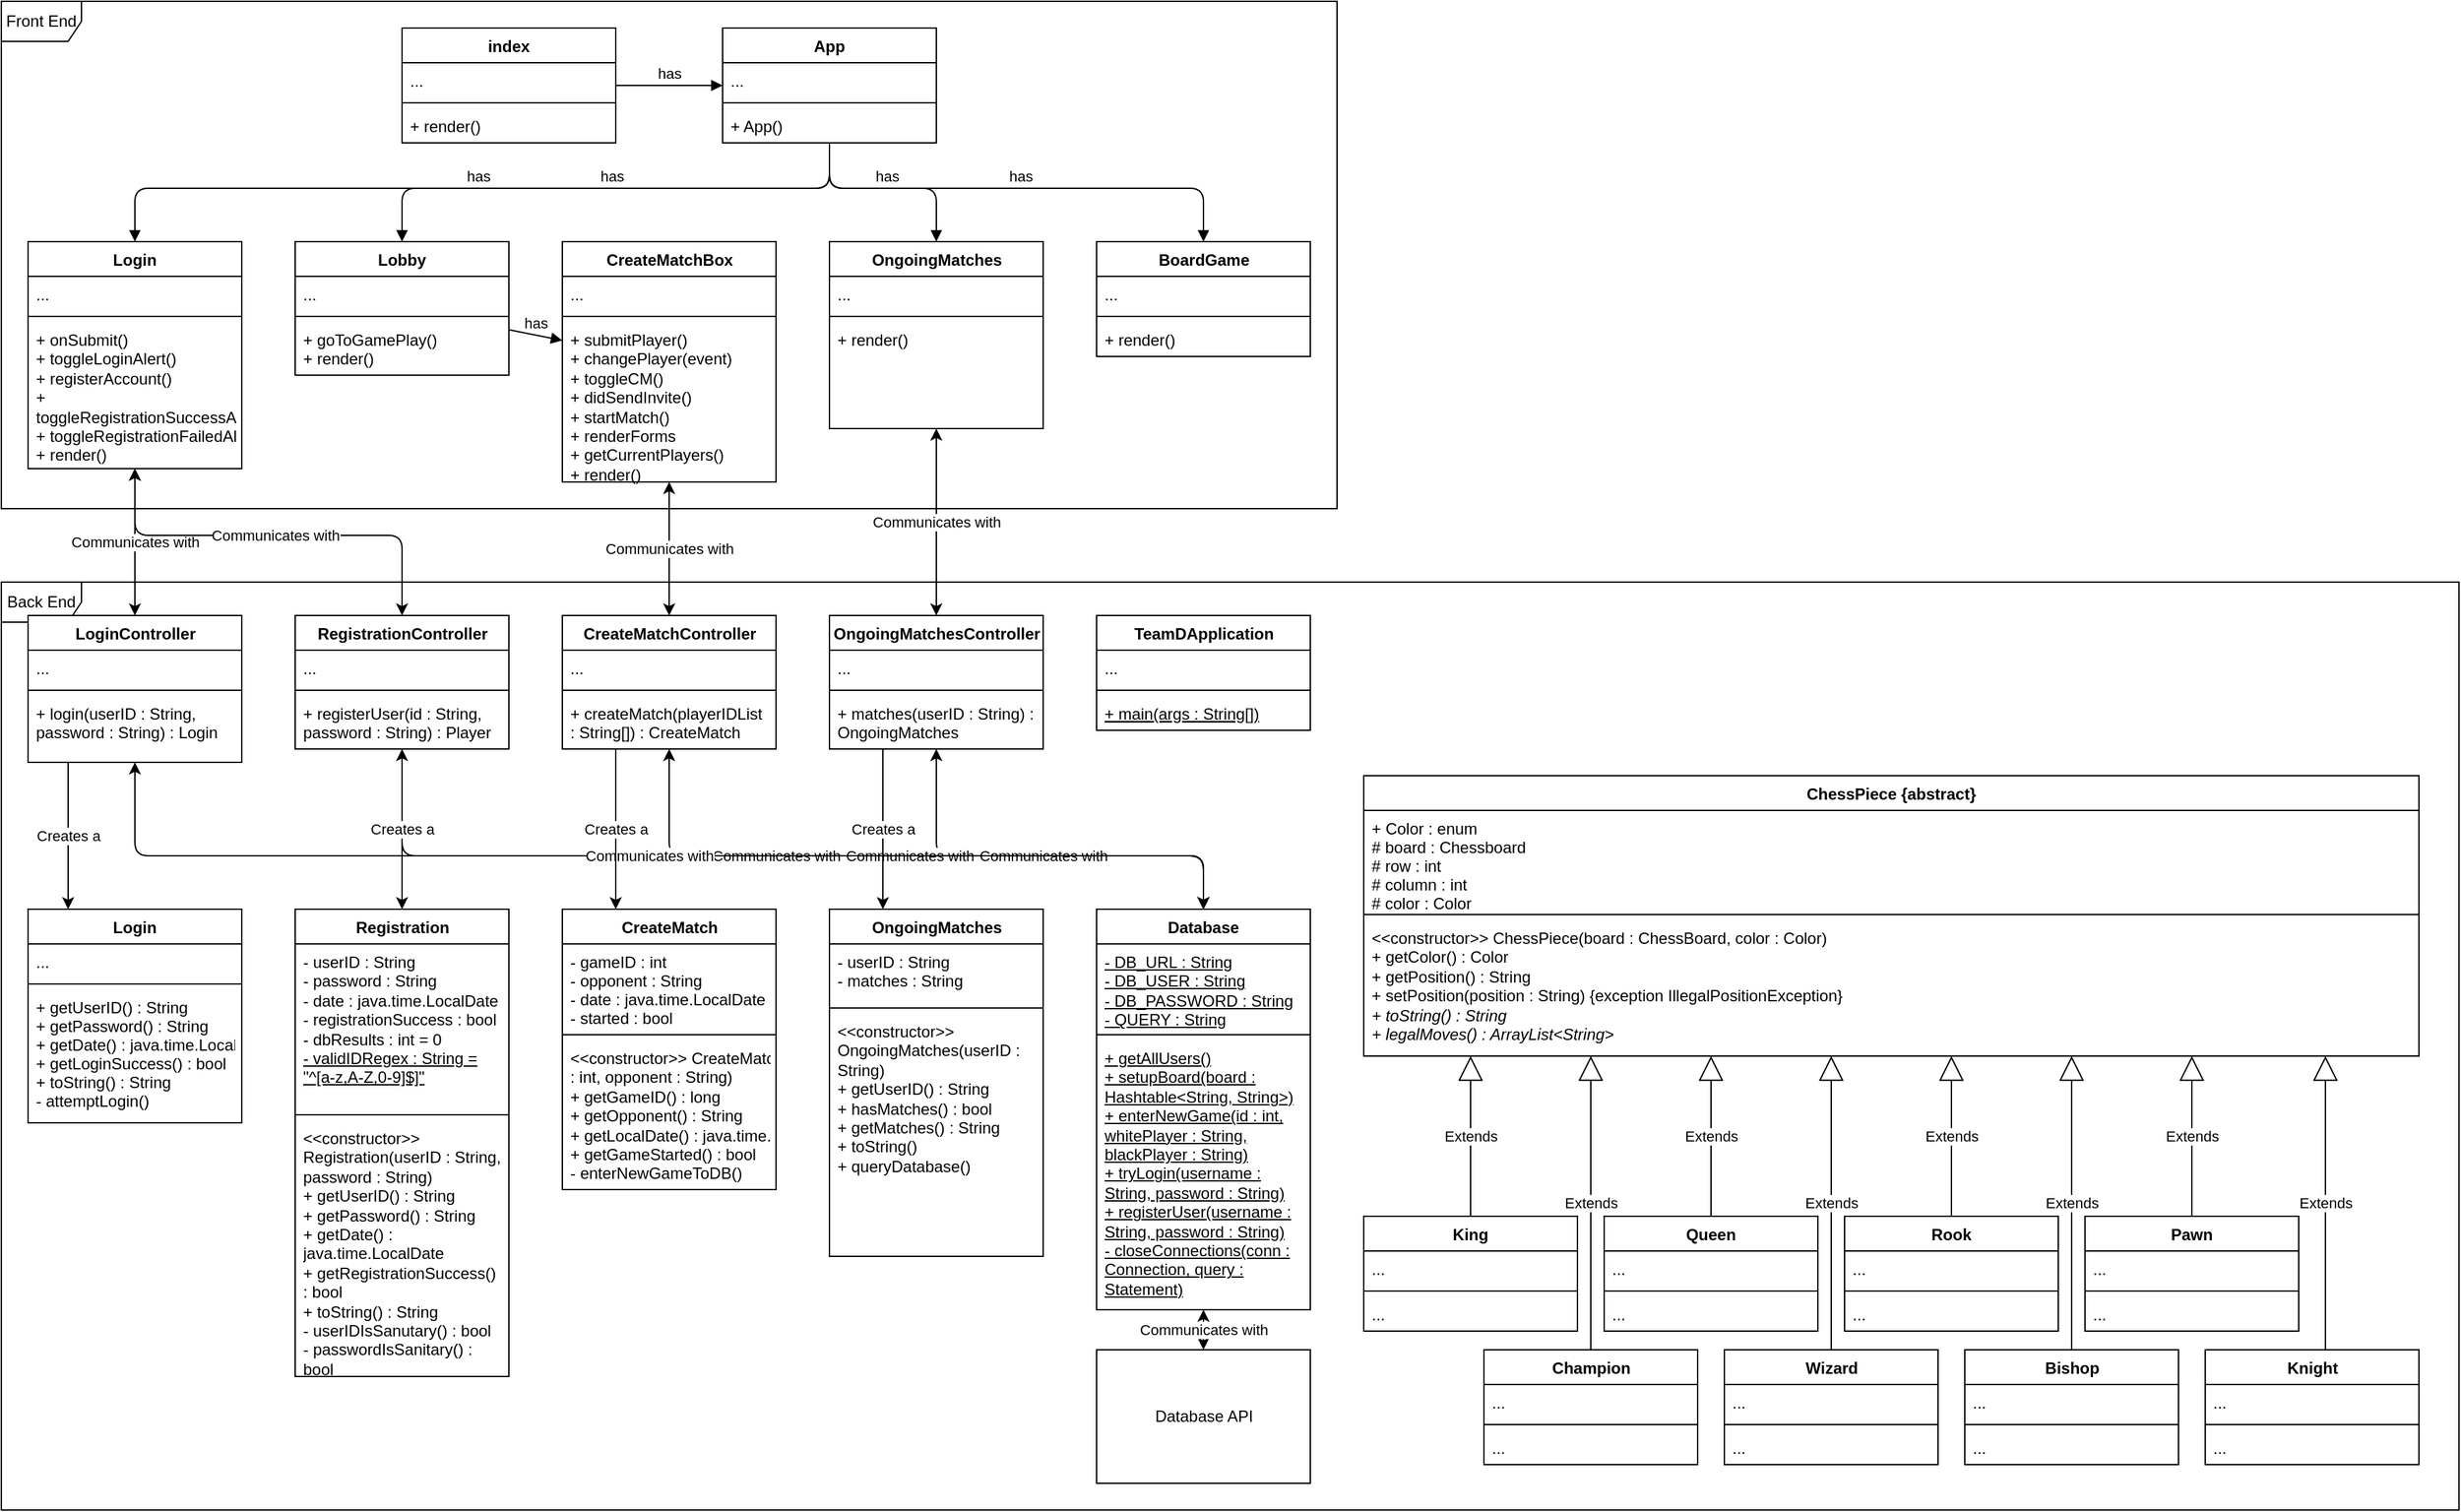 <mxfile version="13.8.8" type="device"><diagram id="C5RBs43oDa-KdzZeNtuy" name="Page-1"><mxGraphModel dx="2076" dy="1270" grid="1" gridSize="10" guides="1" tooltips="1" connect="1" arrows="1" fold="1" page="1" pageScale="1" pageWidth="1300" pageHeight="1330" math="0" shadow="0"><root><mxCell id="WIyWlLk6GJQsqaUBKTNV-0"/><mxCell id="WIyWlLk6GJQsqaUBKTNV-1" parent="WIyWlLk6GJQsqaUBKTNV-0"/><mxCell id="l6N8-lfzjsZls_8thWFc-132" value="Front End" style="shape=umlFrame;whiteSpace=wrap;html=1;" parent="WIyWlLk6GJQsqaUBKTNV-1" vertex="1"><mxGeometry x="20" y="20" width="1000" height="380" as="geometry"/></mxCell><mxCell id="l6N8-lfzjsZls_8thWFc-133" value="Back End" style="shape=umlFrame;whiteSpace=wrap;html=1;" parent="WIyWlLk6GJQsqaUBKTNV-1" vertex="1"><mxGeometry x="20" y="455" width="1840" height="695" as="geometry"/></mxCell><mxCell id="l6N8-lfzjsZls_8thWFc-12" value="Login" style="swimlane;fontStyle=1;align=center;verticalAlign=top;childLayout=stackLayout;horizontal=1;startSize=26;horizontalStack=0;resizeParent=1;resizeParentMax=0;resizeLast=0;collapsible=1;marginBottom=0;" parent="WIyWlLk6GJQsqaUBKTNV-1" vertex="1"><mxGeometry x="40" y="200" width="160" height="170" as="geometry"/></mxCell><mxCell id="l6N8-lfzjsZls_8thWFc-13" value="..." style="text;strokeColor=none;fillColor=none;align=left;verticalAlign=top;spacingLeft=4;spacingRight=4;overflow=hidden;rotatable=0;points=[[0,0.5],[1,0.5]];portConstraint=eastwest;" parent="l6N8-lfzjsZls_8thWFc-12" vertex="1"><mxGeometry y="26" width="160" height="26" as="geometry"/></mxCell><mxCell id="l6N8-lfzjsZls_8thWFc-14" value="" style="line;strokeWidth=1;fillColor=none;align=left;verticalAlign=middle;spacingTop=-1;spacingLeft=3;spacingRight=3;rotatable=0;labelPosition=right;points=[];portConstraint=eastwest;" parent="l6N8-lfzjsZls_8thWFc-12" vertex="1"><mxGeometry y="52" width="160" height="8" as="geometry"/></mxCell><mxCell id="l6N8-lfzjsZls_8thWFc-15" value="+ onSubmit()&#10;+ toggleLoginAlert()&#10;+ registerAccount()&#10;+ toggleRegistrationSuccessAlert()&#10;+ toggleRegistrationFailedAlert()&#10;+ render()" style="text;strokeColor=none;fillColor=none;align=left;verticalAlign=top;spacingLeft=4;spacingRight=4;overflow=hidden;rotatable=0;points=[[0,0.5],[1,0.5]];portConstraint=eastwest;whiteSpace=wrap;" parent="l6N8-lfzjsZls_8thWFc-12" vertex="1"><mxGeometry y="60" width="160" height="110" as="geometry"/></mxCell><mxCell id="l6N8-lfzjsZls_8thWFc-8" value="Lobby" style="swimlane;fontStyle=1;align=center;verticalAlign=top;childLayout=stackLayout;horizontal=1;startSize=26;horizontalStack=0;resizeParent=1;resizeParentMax=0;resizeLast=0;collapsible=1;marginBottom=0;whiteSpace=wrap;" parent="WIyWlLk6GJQsqaUBKTNV-1" vertex="1"><mxGeometry x="240" y="200" width="160" height="100" as="geometry"/></mxCell><mxCell id="l6N8-lfzjsZls_8thWFc-9" value="..." style="text;strokeColor=none;fillColor=none;align=left;verticalAlign=top;spacingLeft=4;spacingRight=4;overflow=hidden;rotatable=0;points=[[0,0.5],[1,0.5]];portConstraint=eastwest;" parent="l6N8-lfzjsZls_8thWFc-8" vertex="1"><mxGeometry y="26" width="160" height="26" as="geometry"/></mxCell><mxCell id="l6N8-lfzjsZls_8thWFc-10" value="" style="line;strokeWidth=1;fillColor=none;align=left;verticalAlign=middle;spacingTop=-1;spacingLeft=3;spacingRight=3;rotatable=0;labelPosition=right;points=[];portConstraint=eastwest;" parent="l6N8-lfzjsZls_8thWFc-8" vertex="1"><mxGeometry y="52" width="160" height="8" as="geometry"/></mxCell><mxCell id="l6N8-lfzjsZls_8thWFc-11" value="+ goToGamePlay()&#10;+ render()" style="text;strokeColor=none;fillColor=none;align=left;verticalAlign=top;spacingLeft=4;spacingRight=4;overflow=hidden;rotatable=0;points=[[0,0.5],[1,0.5]];portConstraint=eastwest;whiteSpace=wrap;" parent="l6N8-lfzjsZls_8thWFc-8" vertex="1"><mxGeometry y="60" width="160" height="40" as="geometry"/></mxCell><mxCell id="l6N8-lfzjsZls_8thWFc-60" value="Extends" style="endArrow=block;endSize=16;endFill=0;html=1;exitX=0.5;exitY=0;exitDx=0;exitDy=0;edgeStyle=orthogonalEdgeStyle;" parent="WIyWlLk6GJQsqaUBKTNV-1" source="l6N8-lfzjsZls_8thWFc-24" target="l6N8-lfzjsZls_8thWFc-40" edge="1"><mxGeometry width="160" relative="1" as="geometry"><mxPoint x="1080" y="440" as="sourcePoint"/><mxPoint x="1240" y="440" as="targetPoint"/><Array as="points"><mxPoint x="1120" y="830"/><mxPoint x="1120" y="830"/></Array></mxGeometry></mxCell><mxCell id="l6N8-lfzjsZls_8thWFc-61" value="Extends" style="endArrow=block;endSize=16;endFill=0;html=1;exitX=0.5;exitY=0;exitDx=0;exitDy=0;edgeStyle=orthogonalEdgeStyle;elbow=vertical;" parent="WIyWlLk6GJQsqaUBKTNV-1" source="l6N8-lfzjsZls_8thWFc-32" target="l6N8-lfzjsZls_8thWFc-40" edge="1"><mxGeometry width="160" relative="1" as="geometry"><mxPoint x="1320" y="680.0" as="sourcePoint"/><mxPoint x="1480" y="680.0" as="targetPoint"/><Array as="points"><mxPoint x="1300" y="830"/><mxPoint x="1300" y="830"/></Array></mxGeometry></mxCell><mxCell id="l6N8-lfzjsZls_8thWFc-66" value="Extends" style="endArrow=block;endSize=16;endFill=0;html=1;exitX=0.5;exitY=0;exitDx=0;exitDy=0;edgeStyle=orthogonalEdgeStyle;" parent="WIyWlLk6GJQsqaUBKTNV-1" source="l6N8-lfzjsZls_8thWFc-36" target="l6N8-lfzjsZls_8thWFc-40" edge="1"><mxGeometry width="160" relative="1" as="geometry"><mxPoint x="1470" y="670.0" as="sourcePoint"/><mxPoint x="1630" y="670.0" as="targetPoint"/><Array as="points"><mxPoint x="1480" y="830"/><mxPoint x="1480" y="830"/></Array></mxGeometry></mxCell><mxCell id="l6N8-lfzjsZls_8thWFc-67" value="Extends" style="endArrow=block;endSize=16;endFill=0;html=1;exitX=0.5;exitY=0;exitDx=0;exitDy=0;edgeStyle=orthogonalEdgeStyle;" parent="WIyWlLk6GJQsqaUBKTNV-1" source="l6N8-lfzjsZls_8thWFc-28" target="l6N8-lfzjsZls_8thWFc-40" edge="1"><mxGeometry width="160" relative="1" as="geometry"><mxPoint x="1560" y="540" as="sourcePoint"/><mxPoint x="1720" y="540" as="targetPoint"/><Array as="points"><mxPoint x="1660" y="840"/><mxPoint x="1660" y="840"/></Array></mxGeometry></mxCell><mxCell id="l6N8-lfzjsZls_8thWFc-111" value="Extends" style="endArrow=block;endSize=16;endFill=0;html=1;edgeStyle=orthogonalEdgeStyle;" parent="WIyWlLk6GJQsqaUBKTNV-1" source="l6N8-lfzjsZls_8thWFc-107" target="l6N8-lfzjsZls_8thWFc-40" edge="1"><mxGeometry width="160" relative="1" as="geometry"><mxPoint x="1210" y="880" as="sourcePoint"/><mxPoint x="1420" y="820" as="targetPoint"/><Array as="points"><mxPoint x="1210" y="850"/><mxPoint x="1210" y="850"/></Array></mxGeometry></mxCell><mxCell id="l6N8-lfzjsZls_8thWFc-124" value="Extends" style="endArrow=block;endSize=16;endFill=0;html=1;edgeStyle=orthogonalEdgeStyle;" parent="WIyWlLk6GJQsqaUBKTNV-1" source="l6N8-lfzjsZls_8thWFc-112" target="l6N8-lfzjsZls_8thWFc-40" edge="1"><mxGeometry width="160" relative="1" as="geometry"><mxPoint x="1390" y="880" as="sourcePoint"/><mxPoint x="2080" y="770.0" as="targetPoint"/><Array as="points"><mxPoint x="1390" y="860"/><mxPoint x="1390" y="860"/></Array></mxGeometry></mxCell><mxCell id="l6N8-lfzjsZls_8thWFc-125" value="Extends" style="endArrow=block;endSize=16;endFill=0;html=1;edgeStyle=orthogonalEdgeStyle;" parent="WIyWlLk6GJQsqaUBKTNV-1" source="l6N8-lfzjsZls_8thWFc-116" target="l6N8-lfzjsZls_8thWFc-40" edge="1"><mxGeometry width="160" relative="1" as="geometry"><mxPoint x="1570" y="880" as="sourcePoint"/><mxPoint x="1440" y="650.0" as="targetPoint"/><Array as="points"><mxPoint x="1570" y="860"/><mxPoint x="1570" y="860"/></Array></mxGeometry></mxCell><mxCell id="l6N8-lfzjsZls_8thWFc-126" value="Extends" style="endArrow=block;endSize=16;endFill=0;html=1;edgeStyle=orthogonalEdgeStyle;" parent="WIyWlLk6GJQsqaUBKTNV-1" source="l6N8-lfzjsZls_8thWFc-120" target="l6N8-lfzjsZls_8thWFc-40" edge="1"><mxGeometry width="160" relative="1" as="geometry"><mxPoint x="1750" y="880" as="sourcePoint"/><mxPoint x="2420" y="740.0" as="targetPoint"/><Array as="points"><mxPoint x="1760" y="840"/><mxPoint x="1760" y="840"/></Array></mxGeometry></mxCell><mxCell id="l6N8-lfzjsZls_8thWFc-101" value="RegistrationController" style="swimlane;fontStyle=1;align=center;verticalAlign=top;childLayout=stackLayout;horizontal=1;startSize=26;horizontalStack=0;resizeParent=1;resizeParentMax=0;resizeLast=0;collapsible=1;marginBottom=0;html=1;" parent="WIyWlLk6GJQsqaUBKTNV-1" vertex="1"><mxGeometry x="240" y="480" width="160" height="100" as="geometry"/></mxCell><mxCell id="l6N8-lfzjsZls_8thWFc-102" value="..." style="text;strokeColor=none;fillColor=none;align=left;verticalAlign=top;spacingLeft=4;spacingRight=4;overflow=hidden;rotatable=0;points=[[0,0.5],[1,0.5]];portConstraint=eastwest;" parent="l6N8-lfzjsZls_8thWFc-101" vertex="1"><mxGeometry y="26" width="160" height="26" as="geometry"/></mxCell><mxCell id="l6N8-lfzjsZls_8thWFc-103" value="" style="line;strokeWidth=1;fillColor=none;align=left;verticalAlign=middle;spacingTop=-1;spacingLeft=3;spacingRight=3;rotatable=0;labelPosition=right;points=[];portConstraint=eastwest;" parent="l6N8-lfzjsZls_8thWFc-101" vertex="1"><mxGeometry y="52" width="160" height="8" as="geometry"/></mxCell><mxCell id="l6N8-lfzjsZls_8thWFc-104" value="+ registerUser(id : String, password : String) : Player" style="text;strokeColor=none;fillColor=none;align=left;verticalAlign=top;spacingLeft=4;spacingRight=4;overflow=hidden;rotatable=0;points=[[0,0.5],[1,0.5]];portConstraint=eastwest;whiteSpace=wrap;" parent="l6N8-lfzjsZls_8thWFc-101" vertex="1"><mxGeometry y="60" width="160" height="40" as="geometry"/></mxCell><mxCell id="l6N8-lfzjsZls_8thWFc-82" value="OngoingMatchesController" style="swimlane;fontStyle=1;align=center;verticalAlign=top;childLayout=stackLayout;horizontal=1;startSize=26;horizontalStack=0;resizeParent=1;resizeParentMax=0;resizeLast=0;collapsible=1;marginBottom=0;html=1;" parent="WIyWlLk6GJQsqaUBKTNV-1" vertex="1"><mxGeometry x="640" y="480" width="160" height="100" as="geometry"/></mxCell><mxCell id="l6N8-lfzjsZls_8thWFc-83" value="..." style="text;strokeColor=none;fillColor=none;align=left;verticalAlign=top;spacingLeft=4;spacingRight=4;overflow=hidden;rotatable=0;points=[[0,0.5],[1,0.5]];portConstraint=eastwest;" parent="l6N8-lfzjsZls_8thWFc-82" vertex="1"><mxGeometry y="26" width="160" height="26" as="geometry"/></mxCell><mxCell id="l6N8-lfzjsZls_8thWFc-84" value="" style="line;strokeWidth=1;fillColor=none;align=left;verticalAlign=middle;spacingTop=-1;spacingLeft=3;spacingRight=3;rotatable=0;labelPosition=right;points=[];portConstraint=eastwest;" parent="l6N8-lfzjsZls_8thWFc-82" vertex="1"><mxGeometry y="52" width="160" height="8" as="geometry"/></mxCell><mxCell id="l6N8-lfzjsZls_8thWFc-85" value="+ matches(userID : String) : OngoingMatches" style="text;strokeColor=none;fillColor=none;align=left;verticalAlign=top;spacingLeft=4;spacingRight=4;overflow=hidden;rotatable=0;points=[[0,0.5],[1,0.5]];portConstraint=eastwest;whiteSpace=wrap;" parent="l6N8-lfzjsZls_8thWFc-82" vertex="1"><mxGeometry y="60" width="160" height="40" as="geometry"/></mxCell><mxCell id="l6N8-lfzjsZls_8thWFc-96" value="LoginController" style="swimlane;fontStyle=1;align=center;verticalAlign=top;childLayout=stackLayout;horizontal=1;startSize=26;horizontalStack=0;resizeParent=1;resizeParentMax=0;resizeLast=0;collapsible=1;marginBottom=0;html=1;" parent="WIyWlLk6GJQsqaUBKTNV-1" vertex="1"><mxGeometry x="40" y="480" width="160" height="110" as="geometry"/></mxCell><mxCell id="l6N8-lfzjsZls_8thWFc-97" value="..." style="text;strokeColor=none;fillColor=none;align=left;verticalAlign=top;spacingLeft=4;spacingRight=4;overflow=hidden;rotatable=0;points=[[0,0.5],[1,0.5]];portConstraint=eastwest;" parent="l6N8-lfzjsZls_8thWFc-96" vertex="1"><mxGeometry y="26" width="160" height="26" as="geometry"/></mxCell><mxCell id="l6N8-lfzjsZls_8thWFc-98" value="" style="line;strokeWidth=1;fillColor=none;align=left;verticalAlign=middle;spacingTop=-1;spacingLeft=3;spacingRight=3;rotatable=0;labelPosition=right;points=[];portConstraint=eastwest;" parent="l6N8-lfzjsZls_8thWFc-96" vertex="1"><mxGeometry y="52" width="160" height="8" as="geometry"/></mxCell><mxCell id="l6N8-lfzjsZls_8thWFc-99" value="+ login(userID : String, password : String) : Login" style="text;strokeColor=none;fillColor=none;align=left;verticalAlign=top;spacingLeft=4;spacingRight=4;overflow=hidden;rotatable=0;points=[[0,0.5],[1,0.5]];portConstraint=eastwest;whiteSpace=wrap;" parent="l6N8-lfzjsZls_8thWFc-96" vertex="1"><mxGeometry y="60" width="160" height="50" as="geometry"/></mxCell><mxCell id="l6N8-lfzjsZls_8thWFc-88" value="CreateMatchController" style="swimlane;fontStyle=1;align=center;verticalAlign=top;childLayout=stackLayout;horizontal=1;startSize=26;horizontalStack=0;resizeParent=1;resizeParentMax=0;resizeLast=0;collapsible=1;marginBottom=0;html=1;" parent="WIyWlLk6GJQsqaUBKTNV-1" vertex="1"><mxGeometry x="440" y="480" width="160" height="100" as="geometry"/></mxCell><mxCell id="l6N8-lfzjsZls_8thWFc-89" value="..." style="text;strokeColor=none;fillColor=none;align=left;verticalAlign=top;spacingLeft=4;spacingRight=4;overflow=hidden;rotatable=0;points=[[0,0.5],[1,0.5]];portConstraint=eastwest;" parent="l6N8-lfzjsZls_8thWFc-88" vertex="1"><mxGeometry y="26" width="160" height="26" as="geometry"/></mxCell><mxCell id="l6N8-lfzjsZls_8thWFc-90" value="" style="line;strokeWidth=1;fillColor=none;align=left;verticalAlign=middle;spacingTop=-1;spacingLeft=3;spacingRight=3;rotatable=0;labelPosition=right;points=[];portConstraint=eastwest;" parent="l6N8-lfzjsZls_8thWFc-88" vertex="1"><mxGeometry y="52" width="160" height="8" as="geometry"/></mxCell><mxCell id="l6N8-lfzjsZls_8thWFc-91" value="+ createMatch(playerIDList : String[]) : CreateMatch" style="text;strokeColor=none;fillColor=none;align=left;verticalAlign=top;spacingLeft=4;spacingRight=4;overflow=hidden;rotatable=0;points=[[0,0.5],[1,0.5]];portConstraint=eastwest;whiteSpace=wrap;" parent="l6N8-lfzjsZls_8thWFc-88" vertex="1"><mxGeometry y="60" width="160" height="40" as="geometry"/></mxCell><mxCell id="l6N8-lfzjsZls_8thWFc-211" value="CreateMatchBox" style="swimlane;fontStyle=1;align=center;verticalAlign=top;childLayout=stackLayout;horizontal=1;startSize=26;horizontalStack=0;resizeParent=1;resizeParentMax=0;resizeLast=0;collapsible=1;marginBottom=0;html=1;" parent="WIyWlLk6GJQsqaUBKTNV-1" vertex="1"><mxGeometry x="440" y="200" width="160" height="180" as="geometry"/></mxCell><mxCell id="l6N8-lfzjsZls_8thWFc-212" value="..." style="text;strokeColor=none;fillColor=none;align=left;verticalAlign=top;spacingLeft=4;spacingRight=4;overflow=hidden;rotatable=0;points=[[0,0.5],[1,0.5]];portConstraint=eastwest;" parent="l6N8-lfzjsZls_8thWFc-211" vertex="1"><mxGeometry y="26" width="160" height="26" as="geometry"/></mxCell><mxCell id="l6N8-lfzjsZls_8thWFc-213" value="" style="line;strokeWidth=1;fillColor=none;align=left;verticalAlign=middle;spacingTop=-1;spacingLeft=3;spacingRight=3;rotatable=0;labelPosition=right;points=[];portConstraint=eastwest;" parent="l6N8-lfzjsZls_8thWFc-211" vertex="1"><mxGeometry y="52" width="160" height="8" as="geometry"/></mxCell><mxCell id="l6N8-lfzjsZls_8thWFc-214" value="+ submitPlayer()&#10;+ changePlayer(event)&#10;+ toggleCM()&#10;+ didSendInvite()&#10;+ startMatch()&#10;+ renderForms&#10;+ getCurrentPlayers()&#10;+ render()" style="text;strokeColor=none;fillColor=none;align=left;verticalAlign=top;spacingLeft=4;spacingRight=4;overflow=hidden;rotatable=0;points=[[0,0.5],[1,0.5]];portConstraint=eastwest;whiteSpace=wrap;" parent="l6N8-lfzjsZls_8thWFc-211" vertex="1"><mxGeometry y="60" width="160" height="120" as="geometry"/></mxCell><mxCell id="l6N8-lfzjsZls_8thWFc-215" value="OngoingMatches" style="swimlane;fontStyle=1;align=center;verticalAlign=top;childLayout=stackLayout;horizontal=1;startSize=26;horizontalStack=0;resizeParent=1;resizeParentMax=0;resizeLast=0;collapsible=1;marginBottom=0;html=1;" parent="WIyWlLk6GJQsqaUBKTNV-1" vertex="1"><mxGeometry x="640" y="200" width="160" height="140" as="geometry"/></mxCell><mxCell id="l6N8-lfzjsZls_8thWFc-216" value="..." style="text;strokeColor=none;fillColor=none;align=left;verticalAlign=top;spacingLeft=4;spacingRight=4;overflow=hidden;rotatable=0;points=[[0,0.5],[1,0.5]];portConstraint=eastwest;" parent="l6N8-lfzjsZls_8thWFc-215" vertex="1"><mxGeometry y="26" width="160" height="26" as="geometry"/></mxCell><mxCell id="l6N8-lfzjsZls_8thWFc-217" value="" style="line;strokeWidth=1;fillColor=none;align=left;verticalAlign=middle;spacingTop=-1;spacingLeft=3;spacingRight=3;rotatable=0;labelPosition=right;points=[];portConstraint=eastwest;" parent="l6N8-lfzjsZls_8thWFc-215" vertex="1"><mxGeometry y="52" width="160" height="8" as="geometry"/></mxCell><mxCell id="l6N8-lfzjsZls_8thWFc-218" value="+ render()" style="text;strokeColor=none;fillColor=none;align=left;verticalAlign=top;spacingLeft=4;spacingRight=4;overflow=hidden;rotatable=0;points=[[0,0.5],[1,0.5]];portConstraint=eastwest;" parent="l6N8-lfzjsZls_8thWFc-215" vertex="1"><mxGeometry y="60" width="160" height="80" as="geometry"/></mxCell><mxCell id="l6N8-lfzjsZls_8thWFc-227" value="BoardGame" style="swimlane;fontStyle=1;align=center;verticalAlign=top;childLayout=stackLayout;horizontal=1;startSize=26;horizontalStack=0;resizeParent=1;resizeParentMax=0;resizeLast=0;collapsible=1;marginBottom=0;html=1;" parent="WIyWlLk6GJQsqaUBKTNV-1" vertex="1"><mxGeometry x="840" y="200" width="160" height="86" as="geometry"/></mxCell><mxCell id="l6N8-lfzjsZls_8thWFc-228" value="..." style="text;strokeColor=none;fillColor=none;align=left;verticalAlign=top;spacingLeft=4;spacingRight=4;overflow=hidden;rotatable=0;points=[[0,0.5],[1,0.5]];portConstraint=eastwest;" parent="l6N8-lfzjsZls_8thWFc-227" vertex="1"><mxGeometry y="26" width="160" height="26" as="geometry"/></mxCell><mxCell id="l6N8-lfzjsZls_8thWFc-229" value="" style="line;strokeWidth=1;fillColor=none;align=left;verticalAlign=middle;spacingTop=-1;spacingLeft=3;spacingRight=3;rotatable=0;labelPosition=right;points=[];portConstraint=eastwest;" parent="l6N8-lfzjsZls_8thWFc-227" vertex="1"><mxGeometry y="52" width="160" height="8" as="geometry"/></mxCell><mxCell id="l6N8-lfzjsZls_8thWFc-230" value="+ render()" style="text;strokeColor=none;fillColor=none;align=left;verticalAlign=top;spacingLeft=4;spacingRight=4;overflow=hidden;rotatable=0;points=[[0,0.5],[1,0.5]];portConstraint=eastwest;" parent="l6N8-lfzjsZls_8thWFc-227" vertex="1"><mxGeometry y="60" width="160" height="26" as="geometry"/></mxCell><mxCell id="l6N8-lfzjsZls_8thWFc-276" value="" style="endArrow=classic;html=1;startArrow=classic;startFill=1;" parent="WIyWlLk6GJQsqaUBKTNV-1" source="l6N8-lfzjsZls_8thWFc-12" target="l6N8-lfzjsZls_8thWFc-96" edge="1"><mxGeometry relative="1" as="geometry"><mxPoint x="150" y="110" as="sourcePoint"/><mxPoint x="260" y="390" as="targetPoint"/></mxGeometry></mxCell><mxCell id="l6N8-lfzjsZls_8thWFc-277" value="Communicates with" style="edgeLabel;resizable=0;html=1;align=center;verticalAlign=middle;" parent="l6N8-lfzjsZls_8thWFc-276" connectable="0" vertex="1"><mxGeometry relative="1" as="geometry"/></mxCell><mxCell id="l6N8-lfzjsZls_8thWFc-278" value="" style="endArrow=classic;html=1;startArrow=classic;startFill=1;" parent="WIyWlLk6GJQsqaUBKTNV-1" source="l6N8-lfzjsZls_8thWFc-215" target="l6N8-lfzjsZls_8thWFc-82" edge="1"><mxGeometry relative="1" as="geometry"><mxPoint x="330" y="80" as="sourcePoint"/><mxPoint x="330" y="500" as="targetPoint"/></mxGeometry></mxCell><mxCell id="l6N8-lfzjsZls_8thWFc-279" value="Communicates with" style="edgeLabel;resizable=0;html=1;align=center;verticalAlign=middle;" parent="l6N8-lfzjsZls_8thWFc-278" connectable="0" vertex="1"><mxGeometry relative="1" as="geometry"/></mxCell><mxCell id="l6N8-lfzjsZls_8thWFc-280" value="" style="endArrow=classic;html=1;startArrow=classic;startFill=1;" parent="WIyWlLk6GJQsqaUBKTNV-1" source="l6N8-lfzjsZls_8thWFc-211" target="l6N8-lfzjsZls_8thWFc-88" edge="1"><mxGeometry relative="1" as="geometry"><mxPoint x="930" y="306" as="sourcePoint"/><mxPoint x="930" y="500" as="targetPoint"/></mxGeometry></mxCell><mxCell id="l6N8-lfzjsZls_8thWFc-281" value="Communicates with" style="edgeLabel;resizable=0;html=1;align=center;verticalAlign=middle;" parent="l6N8-lfzjsZls_8thWFc-280" connectable="0" vertex="1"><mxGeometry relative="1" as="geometry"/></mxCell><mxCell id="l6N8-lfzjsZls_8thWFc-284" value="" style="endArrow=classic;html=1;startArrow=classic;startFill=1;edgeStyle=orthogonalEdgeStyle;" parent="WIyWlLk6GJQsqaUBKTNV-1" source="l6N8-lfzjsZls_8thWFc-12" target="l6N8-lfzjsZls_8thWFc-101" edge="1"><mxGeometry relative="1" as="geometry"><mxPoint x="-70" y="306" as="sourcePoint"/><mxPoint x="-70" y="500" as="targetPoint"/><Array as="points"><mxPoint x="120" y="420"/><mxPoint x="320" y="420"/></Array></mxGeometry></mxCell><mxCell id="l6N8-lfzjsZls_8thWFc-285" value="Communicates with" style="edgeLabel;resizable=0;html=1;align=center;verticalAlign=middle;" parent="l6N8-lfzjsZls_8thWFc-284" connectable="0" vertex="1"><mxGeometry relative="1" as="geometry"/></mxCell><mxCell id="l6N8-lfzjsZls_8thWFc-40" value="ChessPiece {abstract}" style="swimlane;fontStyle=1;align=center;verticalAlign=top;childLayout=stackLayout;horizontal=1;startSize=26;horizontalStack=0;resizeParent=1;resizeParentMax=0;resizeLast=0;collapsible=1;marginBottom=0;" parent="WIyWlLk6GJQsqaUBKTNV-1" vertex="1"><mxGeometry x="1040" y="600" width="790" height="210" as="geometry"/></mxCell><mxCell id="l6N8-lfzjsZls_8thWFc-41" value="+ Color : enum&#10;# board : Chessboard&#10;# row : int&#10;# column : int&#10;# color : Color" style="text;strokeColor=none;fillColor=none;align=left;verticalAlign=top;spacingLeft=4;spacingRight=4;overflow=hidden;rotatable=0;points=[[0,0.5],[1,0.5]];portConstraint=eastwest;" parent="l6N8-lfzjsZls_8thWFc-40" vertex="1"><mxGeometry y="26" width="790" height="74" as="geometry"/></mxCell><mxCell id="l6N8-lfzjsZls_8thWFc-42" value="" style="line;strokeWidth=1;fillColor=none;align=left;verticalAlign=middle;spacingTop=-1;spacingLeft=3;spacingRight=3;rotatable=0;labelPosition=right;points=[];portConstraint=eastwest;" parent="l6N8-lfzjsZls_8thWFc-40" vertex="1"><mxGeometry y="100" width="790" height="8" as="geometry"/></mxCell><mxCell id="l6N8-lfzjsZls_8thWFc-43" value="&amp;lt;&amp;lt;constructor&amp;gt;&amp;gt; ChessPiece(board : ChessBoard, color : Color)&lt;br&gt;+ getColor() : Color&lt;br&gt;+ getPosition() : String&lt;br&gt;+ setPosition(position : String) {exception IllegalPositionException}&lt;br&gt;&lt;i&gt;+ toString() : String&lt;br&gt;+ legalMoves() : ArrayList&amp;lt;String&amp;gt;&lt;/i&gt;" style="text;strokeColor=none;fillColor=none;align=left;verticalAlign=top;spacingLeft=4;spacingRight=4;overflow=hidden;rotatable=0;points=[[0,0.5],[1,0.5]];portConstraint=eastwest;fontStyle=0;html=1;" parent="l6N8-lfzjsZls_8thWFc-40" vertex="1"><mxGeometry y="108" width="790" height="102" as="geometry"/></mxCell><mxCell id="l6N8-lfzjsZls_8thWFc-32" value="Queen" style="swimlane;fontStyle=1;align=center;verticalAlign=top;childLayout=stackLayout;horizontal=1;startSize=26;horizontalStack=0;resizeParent=1;resizeParentMax=0;resizeLast=0;collapsible=1;marginBottom=0;" parent="WIyWlLk6GJQsqaUBKTNV-1" vertex="1"><mxGeometry x="1220" y="930" width="160" height="86" as="geometry"/></mxCell><mxCell id="l6N8-lfzjsZls_8thWFc-33" value="..." style="text;strokeColor=none;fillColor=none;align=left;verticalAlign=top;spacingLeft=4;spacingRight=4;overflow=hidden;rotatable=0;points=[[0,0.5],[1,0.5]];portConstraint=eastwest;" parent="l6N8-lfzjsZls_8thWFc-32" vertex="1"><mxGeometry y="26" width="160" height="26" as="geometry"/></mxCell><mxCell id="l6N8-lfzjsZls_8thWFc-34" value="" style="line;strokeWidth=1;fillColor=none;align=left;verticalAlign=middle;spacingTop=-1;spacingLeft=3;spacingRight=3;rotatable=0;labelPosition=right;points=[];portConstraint=eastwest;" parent="l6N8-lfzjsZls_8thWFc-32" vertex="1"><mxGeometry y="52" width="160" height="8" as="geometry"/></mxCell><mxCell id="l6N8-lfzjsZls_8thWFc-35" value="..." style="text;strokeColor=none;fillColor=none;align=left;verticalAlign=top;spacingLeft=4;spacingRight=4;overflow=hidden;rotatable=0;points=[[0,0.5],[1,0.5]];portConstraint=eastwest;" parent="l6N8-lfzjsZls_8thWFc-32" vertex="1"><mxGeometry y="60" width="160" height="26" as="geometry"/></mxCell><mxCell id="l6N8-lfzjsZls_8thWFc-24" value="King" style="swimlane;fontStyle=1;align=center;verticalAlign=top;childLayout=stackLayout;horizontal=1;startSize=26;horizontalStack=0;resizeParent=1;resizeParentMax=0;resizeLast=0;collapsible=1;marginBottom=0;" parent="WIyWlLk6GJQsqaUBKTNV-1" vertex="1"><mxGeometry x="1040" y="930" width="160" height="86" as="geometry"/></mxCell><mxCell id="l6N8-lfzjsZls_8thWFc-25" value="..." style="text;strokeColor=none;fillColor=none;align=left;verticalAlign=top;spacingLeft=4;spacingRight=4;overflow=hidden;rotatable=0;points=[[0,0.5],[1,0.5]];portConstraint=eastwest;" parent="l6N8-lfzjsZls_8thWFc-24" vertex="1"><mxGeometry y="26" width="160" height="26" as="geometry"/></mxCell><mxCell id="l6N8-lfzjsZls_8thWFc-26" value="" style="line;strokeWidth=1;fillColor=none;align=left;verticalAlign=middle;spacingTop=-1;spacingLeft=3;spacingRight=3;rotatable=0;labelPosition=right;points=[];portConstraint=eastwest;" parent="l6N8-lfzjsZls_8thWFc-24" vertex="1"><mxGeometry y="52" width="160" height="8" as="geometry"/></mxCell><mxCell id="l6N8-lfzjsZls_8thWFc-27" value="..." style="text;strokeColor=none;fillColor=none;align=left;verticalAlign=top;spacingLeft=4;spacingRight=4;overflow=hidden;rotatable=0;points=[[0,0.5],[1,0.5]];portConstraint=eastwest;" parent="l6N8-lfzjsZls_8thWFc-24" vertex="1"><mxGeometry y="60" width="160" height="26" as="geometry"/></mxCell><mxCell id="l6N8-lfzjsZls_8thWFc-36" value="Rook" style="swimlane;fontStyle=1;align=center;verticalAlign=top;childLayout=stackLayout;horizontal=1;startSize=26;horizontalStack=0;resizeParent=1;resizeParentMax=0;resizeLast=0;collapsible=1;marginBottom=0;" parent="WIyWlLk6GJQsqaUBKTNV-1" vertex="1"><mxGeometry x="1400" y="930" width="160" height="86" as="geometry"/></mxCell><mxCell id="l6N8-lfzjsZls_8thWFc-37" value="..." style="text;strokeColor=none;fillColor=none;align=left;verticalAlign=top;spacingLeft=4;spacingRight=4;overflow=hidden;rotatable=0;points=[[0,0.5],[1,0.5]];portConstraint=eastwest;" parent="l6N8-lfzjsZls_8thWFc-36" vertex="1"><mxGeometry y="26" width="160" height="26" as="geometry"/></mxCell><mxCell id="l6N8-lfzjsZls_8thWFc-38" value="" style="line;strokeWidth=1;fillColor=none;align=left;verticalAlign=middle;spacingTop=-1;spacingLeft=3;spacingRight=3;rotatable=0;labelPosition=right;points=[];portConstraint=eastwest;" parent="l6N8-lfzjsZls_8thWFc-36" vertex="1"><mxGeometry y="52" width="160" height="8" as="geometry"/></mxCell><mxCell id="l6N8-lfzjsZls_8thWFc-39" value="..." style="text;strokeColor=none;fillColor=none;align=left;verticalAlign=top;spacingLeft=4;spacingRight=4;overflow=hidden;rotatable=0;points=[[0,0.5],[1,0.5]];portConstraint=eastwest;" parent="l6N8-lfzjsZls_8thWFc-36" vertex="1"><mxGeometry y="60" width="160" height="26" as="geometry"/></mxCell><mxCell id="l6N8-lfzjsZls_8thWFc-28" value="Pawn" style="swimlane;fontStyle=1;align=center;verticalAlign=top;childLayout=stackLayout;horizontal=1;startSize=26;horizontalStack=0;resizeParent=1;resizeParentMax=0;resizeLast=0;collapsible=1;marginBottom=0;" parent="WIyWlLk6GJQsqaUBKTNV-1" vertex="1"><mxGeometry x="1580" y="930" width="160" height="86" as="geometry"/></mxCell><mxCell id="l6N8-lfzjsZls_8thWFc-29" value="..." style="text;strokeColor=none;fillColor=none;align=left;verticalAlign=top;spacingLeft=4;spacingRight=4;overflow=hidden;rotatable=0;points=[[0,0.5],[1,0.5]];portConstraint=eastwest;" parent="l6N8-lfzjsZls_8thWFc-28" vertex="1"><mxGeometry y="26" width="160" height="26" as="geometry"/></mxCell><mxCell id="l6N8-lfzjsZls_8thWFc-30" value="" style="line;strokeWidth=1;fillColor=none;align=left;verticalAlign=middle;spacingTop=-1;spacingLeft=3;spacingRight=3;rotatable=0;labelPosition=right;points=[];portConstraint=eastwest;" parent="l6N8-lfzjsZls_8thWFc-28" vertex="1"><mxGeometry y="52" width="160" height="8" as="geometry"/></mxCell><mxCell id="l6N8-lfzjsZls_8thWFc-31" value="..." style="text;strokeColor=none;fillColor=none;align=left;verticalAlign=top;spacingLeft=4;spacingRight=4;overflow=hidden;rotatable=0;points=[[0,0.5],[1,0.5]];portConstraint=eastwest;" parent="l6N8-lfzjsZls_8thWFc-28" vertex="1"><mxGeometry y="60" width="160" height="26" as="geometry"/></mxCell><mxCell id="l6N8-lfzjsZls_8thWFc-107" value="Champion" style="swimlane;fontStyle=1;align=center;verticalAlign=top;childLayout=stackLayout;horizontal=1;startSize=26;horizontalStack=0;resizeParent=1;resizeParentMax=0;resizeLast=0;collapsible=1;marginBottom=0;html=1;" parent="WIyWlLk6GJQsqaUBKTNV-1" vertex="1"><mxGeometry x="1130" y="1030" width="160" height="86" as="geometry"/></mxCell><mxCell id="l6N8-lfzjsZls_8thWFc-108" value="..." style="text;strokeColor=none;fillColor=none;align=left;verticalAlign=top;spacingLeft=4;spacingRight=4;overflow=hidden;rotatable=0;points=[[0,0.5],[1,0.5]];portConstraint=eastwest;" parent="l6N8-lfzjsZls_8thWFc-107" vertex="1"><mxGeometry y="26" width="160" height="26" as="geometry"/></mxCell><mxCell id="l6N8-lfzjsZls_8thWFc-109" value="" style="line;strokeWidth=1;fillColor=none;align=left;verticalAlign=middle;spacingTop=-1;spacingLeft=3;spacingRight=3;rotatable=0;labelPosition=right;points=[];portConstraint=eastwest;" parent="l6N8-lfzjsZls_8thWFc-107" vertex="1"><mxGeometry y="52" width="160" height="8" as="geometry"/></mxCell><mxCell id="l6N8-lfzjsZls_8thWFc-110" value="..." style="text;strokeColor=none;fillColor=none;align=left;verticalAlign=top;spacingLeft=4;spacingRight=4;overflow=hidden;rotatable=0;points=[[0,0.5],[1,0.5]];portConstraint=eastwest;" parent="l6N8-lfzjsZls_8thWFc-107" vertex="1"><mxGeometry y="60" width="160" height="26" as="geometry"/></mxCell><mxCell id="l6N8-lfzjsZls_8thWFc-112" value="Wizard" style="swimlane;fontStyle=1;align=center;verticalAlign=top;childLayout=stackLayout;horizontal=1;startSize=26;horizontalStack=0;resizeParent=1;resizeParentMax=0;resizeLast=0;collapsible=1;marginBottom=0;html=1;" parent="WIyWlLk6GJQsqaUBKTNV-1" vertex="1"><mxGeometry x="1310" y="1030" width="160" height="86" as="geometry"/></mxCell><mxCell id="l6N8-lfzjsZls_8thWFc-113" value="..." style="text;strokeColor=none;fillColor=none;align=left;verticalAlign=top;spacingLeft=4;spacingRight=4;overflow=hidden;rotatable=0;points=[[0,0.5],[1,0.5]];portConstraint=eastwest;" parent="l6N8-lfzjsZls_8thWFc-112" vertex="1"><mxGeometry y="26" width="160" height="26" as="geometry"/></mxCell><mxCell id="l6N8-lfzjsZls_8thWFc-114" value="" style="line;strokeWidth=1;fillColor=none;align=left;verticalAlign=middle;spacingTop=-1;spacingLeft=3;spacingRight=3;rotatable=0;labelPosition=right;points=[];portConstraint=eastwest;" parent="l6N8-lfzjsZls_8thWFc-112" vertex="1"><mxGeometry y="52" width="160" height="8" as="geometry"/></mxCell><mxCell id="l6N8-lfzjsZls_8thWFc-115" value="..." style="text;strokeColor=none;fillColor=none;align=left;verticalAlign=top;spacingLeft=4;spacingRight=4;overflow=hidden;rotatable=0;points=[[0,0.5],[1,0.5]];portConstraint=eastwest;" parent="l6N8-lfzjsZls_8thWFc-112" vertex="1"><mxGeometry y="60" width="160" height="26" as="geometry"/></mxCell><mxCell id="l6N8-lfzjsZls_8thWFc-116" value="Bishop" style="swimlane;fontStyle=1;align=center;verticalAlign=top;childLayout=stackLayout;horizontal=1;startSize=26;horizontalStack=0;resizeParent=1;resizeParentMax=0;resizeLast=0;collapsible=1;marginBottom=0;html=1;" parent="WIyWlLk6GJQsqaUBKTNV-1" vertex="1"><mxGeometry x="1490" y="1030" width="160" height="86" as="geometry"/></mxCell><mxCell id="l6N8-lfzjsZls_8thWFc-117" value="..." style="text;strokeColor=none;fillColor=none;align=left;verticalAlign=top;spacingLeft=4;spacingRight=4;overflow=hidden;rotatable=0;points=[[0,0.5],[1,0.5]];portConstraint=eastwest;" parent="l6N8-lfzjsZls_8thWFc-116" vertex="1"><mxGeometry y="26" width="160" height="26" as="geometry"/></mxCell><mxCell id="l6N8-lfzjsZls_8thWFc-118" value="" style="line;strokeWidth=1;fillColor=none;align=left;verticalAlign=middle;spacingTop=-1;spacingLeft=3;spacingRight=3;rotatable=0;labelPosition=right;points=[];portConstraint=eastwest;" parent="l6N8-lfzjsZls_8thWFc-116" vertex="1"><mxGeometry y="52" width="160" height="8" as="geometry"/></mxCell><mxCell id="l6N8-lfzjsZls_8thWFc-119" value="..." style="text;strokeColor=none;fillColor=none;align=left;verticalAlign=top;spacingLeft=4;spacingRight=4;overflow=hidden;rotatable=0;points=[[0,0.5],[1,0.5]];portConstraint=eastwest;" parent="l6N8-lfzjsZls_8thWFc-116" vertex="1"><mxGeometry y="60" width="160" height="26" as="geometry"/></mxCell><mxCell id="l6N8-lfzjsZls_8thWFc-120" value="Knight" style="swimlane;fontStyle=1;align=center;verticalAlign=top;childLayout=stackLayout;horizontal=1;startSize=26;horizontalStack=0;resizeParent=1;resizeParentMax=0;resizeLast=0;collapsible=1;marginBottom=0;html=1;" parent="WIyWlLk6GJQsqaUBKTNV-1" vertex="1"><mxGeometry x="1670" y="1030" width="160" height="86" as="geometry"/></mxCell><mxCell id="l6N8-lfzjsZls_8thWFc-121" value="..." style="text;strokeColor=none;fillColor=none;align=left;verticalAlign=top;spacingLeft=4;spacingRight=4;overflow=hidden;rotatable=0;points=[[0,0.5],[1,0.5]];portConstraint=eastwest;" parent="l6N8-lfzjsZls_8thWFc-120" vertex="1"><mxGeometry y="26" width="160" height="26" as="geometry"/></mxCell><mxCell id="l6N8-lfzjsZls_8thWFc-122" value="" style="line;strokeWidth=1;fillColor=none;align=left;verticalAlign=middle;spacingTop=-1;spacingLeft=3;spacingRight=3;rotatable=0;labelPosition=right;points=[];portConstraint=eastwest;" parent="l6N8-lfzjsZls_8thWFc-120" vertex="1"><mxGeometry y="52" width="160" height="8" as="geometry"/></mxCell><mxCell id="l6N8-lfzjsZls_8thWFc-123" value="..." style="text;strokeColor=none;fillColor=none;align=left;verticalAlign=top;spacingLeft=4;spacingRight=4;overflow=hidden;rotatable=0;points=[[0,0.5],[1,0.5]];portConstraint=eastwest;" parent="l6N8-lfzjsZls_8thWFc-120" vertex="1"><mxGeometry y="60" width="160" height="26" as="geometry"/></mxCell><mxCell id="l6N8-lfzjsZls_8thWFc-286" value="Database API" style="html=1;" parent="WIyWlLk6GJQsqaUBKTNV-1" vertex="1"><mxGeometry x="840" y="1030" width="160" height="100" as="geometry"/></mxCell><mxCell id="l6N8-lfzjsZls_8thWFc-287" value="" style="endArrow=classic;html=1;startArrow=classic;startFill=1;edgeStyle=orthogonalEdgeStyle;" parent="WIyWlLk6GJQsqaUBKTNV-1" source="l6N8-lfzjsZls_8thWFc-101" target="VyzeNue2oDqwW16WQ59x-21" edge="1"><mxGeometry relative="1" as="geometry"><mxPoint x="1180" y="650" as="sourcePoint"/><mxPoint x="1180" y="720" as="targetPoint"/><Array as="points"><mxPoint x="320" y="660"/><mxPoint x="920" y="660"/></Array></mxGeometry></mxCell><mxCell id="l6N8-lfzjsZls_8thWFc-288" value="Communicates with" style="edgeLabel;resizable=0;html=1;align=center;verticalAlign=middle;" parent="l6N8-lfzjsZls_8thWFc-287" connectable="0" vertex="1"><mxGeometry relative="1" as="geometry"/></mxCell><mxCell id="l6N8-lfzjsZls_8thWFc-291" value="" style="endArrow=classic;html=1;startArrow=classic;startFill=1;edgeStyle=orthogonalEdgeStyle;" parent="WIyWlLk6GJQsqaUBKTNV-1" source="l6N8-lfzjsZls_8thWFc-82" target="VyzeNue2oDqwW16WQ59x-21" edge="1"><mxGeometry relative="1" as="geometry"><mxPoint x="1200" y="670" as="sourcePoint"/><mxPoint x="1200" y="740" as="targetPoint"/><Array as="points"><mxPoint x="720" y="660"/><mxPoint x="920" y="660"/></Array></mxGeometry></mxCell><mxCell id="l6N8-lfzjsZls_8thWFc-292" value="Communicates with" style="edgeLabel;resizable=0;html=1;align=center;verticalAlign=middle;" parent="l6N8-lfzjsZls_8thWFc-291" connectable="0" vertex="1"><mxGeometry relative="1" as="geometry"/></mxCell><mxCell id="l6N8-lfzjsZls_8thWFc-293" value="" style="endArrow=classic;html=1;startArrow=classic;startFill=1;edgeStyle=orthogonalEdgeStyle;" parent="WIyWlLk6GJQsqaUBKTNV-1" source="l6N8-lfzjsZls_8thWFc-88" target="VyzeNue2oDqwW16WQ59x-21" edge="1"><mxGeometry relative="1" as="geometry"><mxPoint x="1210" y="680" as="sourcePoint"/><mxPoint x="1210" y="750" as="targetPoint"/><Array as="points"><mxPoint x="520" y="660"/><mxPoint x="920" y="660"/></Array></mxGeometry></mxCell><mxCell id="l6N8-lfzjsZls_8thWFc-294" value="Communicates with" style="edgeLabel;resizable=0;html=1;align=center;verticalAlign=middle;" parent="l6N8-lfzjsZls_8thWFc-293" connectable="0" vertex="1"><mxGeometry relative="1" as="geometry"/></mxCell><mxCell id="l6N8-lfzjsZls_8thWFc-295" value="" style="endArrow=classic;html=1;startArrow=classic;startFill=1;edgeStyle=orthogonalEdgeStyle;" parent="WIyWlLk6GJQsqaUBKTNV-1" source="l6N8-lfzjsZls_8thWFc-96" target="VyzeNue2oDqwW16WQ59x-21" edge="1"><mxGeometry relative="1" as="geometry"><mxPoint x="1220" y="690" as="sourcePoint"/><mxPoint x="1220" y="760" as="targetPoint"/><Array as="points"><mxPoint x="120" y="660"/><mxPoint x="920" y="660"/></Array></mxGeometry></mxCell><mxCell id="l6N8-lfzjsZls_8thWFc-296" value="Communicates with" style="edgeLabel;resizable=0;html=1;align=center;verticalAlign=middle;" parent="l6N8-lfzjsZls_8thWFc-295" connectable="0" vertex="1"><mxGeometry relative="1" as="geometry"/></mxCell><mxCell id="VyzeNue2oDqwW16WQ59x-1" value="App" style="swimlane;fontStyle=1;align=center;verticalAlign=top;childLayout=stackLayout;horizontal=1;startSize=26;horizontalStack=0;resizeParent=1;resizeParentMax=0;resizeLast=0;collapsible=1;marginBottom=0;" vertex="1" parent="WIyWlLk6GJQsqaUBKTNV-1"><mxGeometry x="560" y="40" width="160" height="86" as="geometry"/></mxCell><mxCell id="VyzeNue2oDqwW16WQ59x-2" value="..." style="text;strokeColor=none;fillColor=none;align=left;verticalAlign=top;spacingLeft=4;spacingRight=4;overflow=hidden;rotatable=0;points=[[0,0.5],[1,0.5]];portConstraint=eastwest;" vertex="1" parent="VyzeNue2oDqwW16WQ59x-1"><mxGeometry y="26" width="160" height="26" as="geometry"/></mxCell><mxCell id="VyzeNue2oDqwW16WQ59x-3" value="" style="line;strokeWidth=1;fillColor=none;align=left;verticalAlign=middle;spacingTop=-1;spacingLeft=3;spacingRight=3;rotatable=0;labelPosition=right;points=[];portConstraint=eastwest;" vertex="1" parent="VyzeNue2oDqwW16WQ59x-1"><mxGeometry y="52" width="160" height="8" as="geometry"/></mxCell><mxCell id="VyzeNue2oDqwW16WQ59x-4" value="+ App()" style="text;strokeColor=none;fillColor=none;align=left;verticalAlign=top;spacingLeft=4;spacingRight=4;overflow=hidden;rotatable=0;points=[[0,0.5],[1,0.5]];portConstraint=eastwest;" vertex="1" parent="VyzeNue2oDqwW16WQ59x-1"><mxGeometry y="60" width="160" height="26" as="geometry"/></mxCell><mxCell id="VyzeNue2oDqwW16WQ59x-5" value="index" style="swimlane;fontStyle=1;align=center;verticalAlign=top;childLayout=stackLayout;horizontal=1;startSize=26;horizontalStack=0;resizeParent=1;resizeParentMax=0;resizeLast=0;collapsible=1;marginBottom=0;" vertex="1" parent="WIyWlLk6GJQsqaUBKTNV-1"><mxGeometry x="320" y="40" width="160" height="86" as="geometry"/></mxCell><mxCell id="VyzeNue2oDqwW16WQ59x-6" value="..." style="text;strokeColor=none;fillColor=none;align=left;verticalAlign=top;spacingLeft=4;spacingRight=4;overflow=hidden;rotatable=0;points=[[0,0.5],[1,0.5]];portConstraint=eastwest;" vertex="1" parent="VyzeNue2oDqwW16WQ59x-5"><mxGeometry y="26" width="160" height="26" as="geometry"/></mxCell><mxCell id="VyzeNue2oDqwW16WQ59x-7" value="" style="line;strokeWidth=1;fillColor=none;align=left;verticalAlign=middle;spacingTop=-1;spacingLeft=3;spacingRight=3;rotatable=0;labelPosition=right;points=[];portConstraint=eastwest;" vertex="1" parent="VyzeNue2oDqwW16WQ59x-5"><mxGeometry y="52" width="160" height="8" as="geometry"/></mxCell><mxCell id="VyzeNue2oDqwW16WQ59x-8" value="+ render()" style="text;strokeColor=none;fillColor=none;align=left;verticalAlign=top;spacingLeft=4;spacingRight=4;overflow=hidden;rotatable=0;points=[[0,0.5],[1,0.5]];portConstraint=eastwest;" vertex="1" parent="VyzeNue2oDqwW16WQ59x-5"><mxGeometry y="60" width="160" height="26" as="geometry"/></mxCell><mxCell id="VyzeNue2oDqwW16WQ59x-10" value="has" style="html=1;verticalAlign=bottom;endArrow=block;" edge="1" parent="WIyWlLk6GJQsqaUBKTNV-1" source="VyzeNue2oDqwW16WQ59x-5" target="VyzeNue2oDqwW16WQ59x-1"><mxGeometry width="80" relative="1" as="geometry"><mxPoint x="280" y="190" as="sourcePoint"/><mxPoint x="360" y="190" as="targetPoint"/></mxGeometry></mxCell><mxCell id="VyzeNue2oDqwW16WQ59x-11" value="has" style="html=1;verticalAlign=bottom;endArrow=block;edgeStyle=orthogonalEdgeStyle;" edge="1" parent="WIyWlLk6GJQsqaUBKTNV-1" source="VyzeNue2oDqwW16WQ59x-1" target="l6N8-lfzjsZls_8thWFc-12"><mxGeometry width="80" relative="1" as="geometry"><mxPoint x="400" y="110" as="sourcePoint"/><mxPoint x="480" y="110.0" as="targetPoint"/><Array as="points"><mxPoint x="640" y="160"/><mxPoint x="120" y="160"/></Array></mxGeometry></mxCell><mxCell id="VyzeNue2oDqwW16WQ59x-12" value="has" style="html=1;verticalAlign=bottom;endArrow=block;edgeStyle=orthogonalEdgeStyle;" edge="1" parent="WIyWlLk6GJQsqaUBKTNV-1" source="VyzeNue2oDqwW16WQ59x-1" target="l6N8-lfzjsZls_8thWFc-8"><mxGeometry width="80" relative="1" as="geometry"><mxPoint x="410" y="120" as="sourcePoint"/><mxPoint x="490" y="120" as="targetPoint"/><Array as="points"><mxPoint x="640" y="160"/><mxPoint x="320" y="160"/></Array></mxGeometry></mxCell><mxCell id="VyzeNue2oDqwW16WQ59x-13" value="has" style="html=1;verticalAlign=bottom;endArrow=block;edgeStyle=orthogonalEdgeStyle;" edge="1" parent="WIyWlLk6GJQsqaUBKTNV-1" source="VyzeNue2oDqwW16WQ59x-1" target="l6N8-lfzjsZls_8thWFc-227"><mxGeometry width="80" relative="1" as="geometry"><mxPoint x="420" y="130" as="sourcePoint"/><mxPoint x="500" y="130" as="targetPoint"/><Array as="points"><mxPoint x="640" y="160"/><mxPoint x="920" y="160"/></Array></mxGeometry></mxCell><mxCell id="VyzeNue2oDqwW16WQ59x-14" value="has" style="html=1;verticalAlign=bottom;endArrow=block;edgeStyle=orthogonalEdgeStyle;" edge="1" parent="WIyWlLk6GJQsqaUBKTNV-1" source="VyzeNue2oDqwW16WQ59x-1" target="l6N8-lfzjsZls_8thWFc-215"><mxGeometry width="80" relative="1" as="geometry"><mxPoint x="430" y="140" as="sourcePoint"/><mxPoint x="510" y="140" as="targetPoint"/><Array as="points"><mxPoint x="640" y="160"/><mxPoint x="720" y="160"/></Array></mxGeometry></mxCell><mxCell id="VyzeNue2oDqwW16WQ59x-16" value="has" style="html=1;verticalAlign=bottom;endArrow=block;" edge="1" parent="WIyWlLk6GJQsqaUBKTNV-1" source="l6N8-lfzjsZls_8thWFc-8" target="l6N8-lfzjsZls_8thWFc-211"><mxGeometry width="80" relative="1" as="geometry"><mxPoint x="619.069" y="86" as="sourcePoint"/><mxPoint x="410" y="233.543" as="targetPoint"/></mxGeometry></mxCell><mxCell id="VyzeNue2oDqwW16WQ59x-17" value="Login" style="swimlane;fontStyle=1;align=center;verticalAlign=top;childLayout=stackLayout;horizontal=1;startSize=26;horizontalStack=0;resizeParent=1;resizeParentMax=0;resizeLast=0;collapsible=1;marginBottom=0;" vertex="1" parent="WIyWlLk6GJQsqaUBKTNV-1"><mxGeometry x="40" y="700" width="160" height="160" as="geometry"/></mxCell><mxCell id="VyzeNue2oDqwW16WQ59x-18" value="..." style="text;strokeColor=none;fillColor=none;align=left;verticalAlign=top;spacingLeft=4;spacingRight=4;overflow=hidden;rotatable=0;points=[[0,0.5],[1,0.5]];portConstraint=eastwest;" vertex="1" parent="VyzeNue2oDqwW16WQ59x-17"><mxGeometry y="26" width="160" height="26" as="geometry"/></mxCell><mxCell id="VyzeNue2oDqwW16WQ59x-19" value="" style="line;strokeWidth=1;fillColor=none;align=left;verticalAlign=middle;spacingTop=-1;spacingLeft=3;spacingRight=3;rotatable=0;labelPosition=right;points=[];portConstraint=eastwest;" vertex="1" parent="VyzeNue2oDqwW16WQ59x-17"><mxGeometry y="52" width="160" height="8" as="geometry"/></mxCell><mxCell id="VyzeNue2oDqwW16WQ59x-20" value="+ getUserID() : String&#10;+ getPassword() : String&#10;+ getDate() : java.time.LocalDate&#10;+ getLoginSuccess() : bool&#10;+ toString() : String&#10;- attemptLogin()" style="text;strokeColor=none;fillColor=none;align=left;verticalAlign=top;spacingLeft=4;spacingRight=4;overflow=hidden;rotatable=0;points=[[0,0.5],[1,0.5]];portConstraint=eastwest;" vertex="1" parent="VyzeNue2oDqwW16WQ59x-17"><mxGeometry y="60" width="160" height="100" as="geometry"/></mxCell><mxCell id="VyzeNue2oDqwW16WQ59x-21" value="Database" style="swimlane;fontStyle=1;align=center;verticalAlign=top;childLayout=stackLayout;horizontal=1;startSize=26;horizontalStack=0;resizeParent=1;resizeParentMax=0;resizeLast=0;collapsible=1;marginBottom=0;" vertex="1" parent="WIyWlLk6GJQsqaUBKTNV-1"><mxGeometry x="840" y="700" width="160" height="300" as="geometry"/></mxCell><mxCell id="VyzeNue2oDqwW16WQ59x-22" value="&lt;u&gt;- DB_URL : String&lt;br&gt;- DB_USER : String&lt;br&gt;- DB_PASSWORD : String&lt;br&gt;- QUERY : String&lt;br&gt;&lt;/u&gt;" style="text;strokeColor=none;fillColor=none;align=left;verticalAlign=top;spacingLeft=4;spacingRight=4;overflow=hidden;rotatable=0;points=[[0,0.5],[1,0.5]];portConstraint=eastwest;html=1;" vertex="1" parent="VyzeNue2oDqwW16WQ59x-21"><mxGeometry y="26" width="160" height="64" as="geometry"/></mxCell><mxCell id="VyzeNue2oDqwW16WQ59x-23" value="" style="line;strokeWidth=1;fillColor=none;align=left;verticalAlign=middle;spacingTop=-1;spacingLeft=3;spacingRight=3;rotatable=0;labelPosition=right;points=[];portConstraint=eastwest;" vertex="1" parent="VyzeNue2oDqwW16WQ59x-21"><mxGeometry y="90" width="160" height="8" as="geometry"/></mxCell><mxCell id="VyzeNue2oDqwW16WQ59x-24" value="&lt;u&gt;+ getAllUsers()&lt;br&gt;+ setupBoard(board : Hashtable&amp;lt;String, String&amp;gt;)&lt;br&gt;+ enterNewGame(id : int, whitePlayer : String, blackPlayer : String)&lt;br&gt;+ tryLogin(username : String, password : String)&lt;br&gt;+ registerUser(username : String, password : String)&lt;br&gt;- closeConnections(conn : Connection, query : Statement)&lt;/u&gt;" style="text;strokeColor=none;fillColor=none;align=left;verticalAlign=top;spacingLeft=4;spacingRight=4;overflow=hidden;rotatable=0;points=[[0,0.5],[1,0.5]];portConstraint=eastwest;html=1;whiteSpace=wrap;" vertex="1" parent="VyzeNue2oDqwW16WQ59x-21"><mxGeometry y="98" width="160" height="202" as="geometry"/></mxCell><mxCell id="VyzeNue2oDqwW16WQ59x-25" value="CreateMatch" style="swimlane;fontStyle=1;align=center;verticalAlign=top;childLayout=stackLayout;horizontal=1;startSize=26;horizontalStack=0;resizeParent=1;resizeParentMax=0;resizeLast=0;collapsible=1;marginBottom=0;html=1;" vertex="1" parent="WIyWlLk6GJQsqaUBKTNV-1"><mxGeometry x="440" y="700" width="160" height="210" as="geometry"/></mxCell><mxCell id="VyzeNue2oDqwW16WQ59x-26" value="- gameID : int&#10;- opponent : String&#10;- date : java.time.LocalDate&#10;- started : bool" style="text;strokeColor=none;fillColor=none;align=left;verticalAlign=top;spacingLeft=4;spacingRight=4;overflow=hidden;rotatable=0;points=[[0,0.5],[1,0.5]];portConstraint=eastwest;" vertex="1" parent="VyzeNue2oDqwW16WQ59x-25"><mxGeometry y="26" width="160" height="64" as="geometry"/></mxCell><mxCell id="VyzeNue2oDqwW16WQ59x-27" value="" style="line;strokeWidth=1;fillColor=none;align=left;verticalAlign=middle;spacingTop=-1;spacingLeft=3;spacingRight=3;rotatable=0;labelPosition=right;points=[];portConstraint=eastwest;" vertex="1" parent="VyzeNue2oDqwW16WQ59x-25"><mxGeometry y="90" width="160" height="8" as="geometry"/></mxCell><mxCell id="VyzeNue2oDqwW16WQ59x-28" value="&lt;&lt;constructor&gt;&gt; CreateMatch(gameID : int, opponent : String)&#10;+ getGameID() : long&#10;+ getOpponent() : String&#10;+ getLocalDate() : java.time.LocalDate&#10;+ getGameStarted() : bool&#10;- enterNewGameToDB()" style="text;strokeColor=none;fillColor=none;align=left;verticalAlign=top;spacingLeft=4;spacingRight=4;overflow=hidden;rotatable=0;points=[[0,0.5],[1,0.5]];portConstraint=eastwest;whiteSpace=wrap;" vertex="1" parent="VyzeNue2oDqwW16WQ59x-25"><mxGeometry y="98" width="160" height="112" as="geometry"/></mxCell><mxCell id="VyzeNue2oDqwW16WQ59x-29" value="" style="endArrow=classic;html=1;startArrow=classic;startFill=1;edgeStyle=orthogonalEdgeStyle;" edge="1" parent="WIyWlLk6GJQsqaUBKTNV-1" source="VyzeNue2oDqwW16WQ59x-21" target="l6N8-lfzjsZls_8thWFc-286"><mxGeometry relative="1" as="geometry"><mxPoint x="1330" y="466" as="sourcePoint"/><mxPoint x="1280" y="770" as="targetPoint"/><Array as="points"/></mxGeometry></mxCell><mxCell id="VyzeNue2oDqwW16WQ59x-30" value="Communicates with" style="edgeLabel;resizable=0;html=1;align=center;verticalAlign=middle;" connectable="0" vertex="1" parent="VyzeNue2oDqwW16WQ59x-29"><mxGeometry relative="1" as="geometry"/></mxCell><mxCell id="VyzeNue2oDqwW16WQ59x-31" value="OngoingMatches" style="swimlane;fontStyle=1;align=center;verticalAlign=top;childLayout=stackLayout;horizontal=1;startSize=26;horizontalStack=0;resizeParent=1;resizeParentMax=0;resizeLast=0;collapsible=1;marginBottom=0;html=1;" vertex="1" parent="WIyWlLk6GJQsqaUBKTNV-1"><mxGeometry x="640" y="700" width="160" height="260" as="geometry"/></mxCell><mxCell id="VyzeNue2oDqwW16WQ59x-32" value="- userID : String&#10;- matches : String" style="text;strokeColor=none;fillColor=none;align=left;verticalAlign=top;spacingLeft=4;spacingRight=4;overflow=hidden;rotatable=0;points=[[0,0.5],[1,0.5]];portConstraint=eastwest;" vertex="1" parent="VyzeNue2oDqwW16WQ59x-31"><mxGeometry y="26" width="160" height="44" as="geometry"/></mxCell><mxCell id="VyzeNue2oDqwW16WQ59x-33" value="" style="line;strokeWidth=1;fillColor=none;align=left;verticalAlign=middle;spacingTop=-1;spacingLeft=3;spacingRight=3;rotatable=0;labelPosition=right;points=[];portConstraint=eastwest;" vertex="1" parent="VyzeNue2oDqwW16WQ59x-31"><mxGeometry y="70" width="160" height="8" as="geometry"/></mxCell><mxCell id="VyzeNue2oDqwW16WQ59x-34" value="&lt;&lt;constructor&gt;&gt; OngoingMatches(userID : String)&#10;+ getUserID() : String&#10;+ hasMatches() : bool&#10;+ getMatches() : String&#10;+ toString()&#10;+ queryDatabase()" style="text;strokeColor=none;fillColor=none;align=left;verticalAlign=top;spacingLeft=4;spacingRight=4;overflow=hidden;rotatable=0;points=[[0,0.5],[1,0.5]];portConstraint=eastwest;whiteSpace=wrap;" vertex="1" parent="VyzeNue2oDqwW16WQ59x-31"><mxGeometry y="78" width="160" height="182" as="geometry"/></mxCell><mxCell id="VyzeNue2oDqwW16WQ59x-35" value="TeamDApplication" style="swimlane;fontStyle=1;align=center;verticalAlign=top;childLayout=stackLayout;horizontal=1;startSize=26;horizontalStack=0;resizeParent=1;resizeParentMax=0;resizeLast=0;collapsible=1;marginBottom=0;html=1;" vertex="1" parent="WIyWlLk6GJQsqaUBKTNV-1"><mxGeometry x="840" y="480" width="160" height="86" as="geometry"/></mxCell><mxCell id="VyzeNue2oDqwW16WQ59x-36" value="..." style="text;strokeColor=none;fillColor=none;align=left;verticalAlign=top;spacingLeft=4;spacingRight=4;overflow=hidden;rotatable=0;points=[[0,0.5],[1,0.5]];portConstraint=eastwest;" vertex="1" parent="VyzeNue2oDqwW16WQ59x-35"><mxGeometry y="26" width="160" height="26" as="geometry"/></mxCell><mxCell id="VyzeNue2oDqwW16WQ59x-37" value="" style="line;strokeWidth=1;fillColor=none;align=left;verticalAlign=middle;spacingTop=-1;spacingLeft=3;spacingRight=3;rotatable=0;labelPosition=right;points=[];portConstraint=eastwest;" vertex="1" parent="VyzeNue2oDqwW16WQ59x-35"><mxGeometry y="52" width="160" height="8" as="geometry"/></mxCell><mxCell id="VyzeNue2oDqwW16WQ59x-38" value="+ main(args : String[])" style="text;strokeColor=none;fillColor=none;align=left;verticalAlign=top;spacingLeft=4;spacingRight=4;overflow=hidden;rotatable=0;points=[[0,0.5],[1,0.5]];portConstraint=eastwest;fontStyle=4" vertex="1" parent="VyzeNue2oDqwW16WQ59x-35"><mxGeometry y="60" width="160" height="26" as="geometry"/></mxCell><mxCell id="VyzeNue2oDqwW16WQ59x-39" value="" style="endArrow=classic;html=1;startArrow=none;startFill=0;edgeStyle=orthogonalEdgeStyle;" edge="1" parent="WIyWlLk6GJQsqaUBKTNV-1" source="l6N8-lfzjsZls_8thWFc-82" target="VyzeNue2oDqwW16WQ59x-31"><mxGeometry relative="1" as="geometry"><mxPoint x="970" y="640" as="sourcePoint"/><mxPoint x="969.999" y="880" as="targetPoint"/><Array as="points"><mxPoint x="680" y="670"/><mxPoint x="680" y="670"/></Array></mxGeometry></mxCell><mxCell id="VyzeNue2oDqwW16WQ59x-40" value="Creates a" style="edgeLabel;resizable=0;html=1;align=center;verticalAlign=middle;" connectable="0" vertex="1" parent="VyzeNue2oDqwW16WQ59x-39"><mxGeometry relative="1" as="geometry"/></mxCell><mxCell id="VyzeNue2oDqwW16WQ59x-41" value="" style="endArrow=classic;html=1;startArrow=none;startFill=0;edgeStyle=orthogonalEdgeStyle;" edge="1" parent="WIyWlLk6GJQsqaUBKTNV-1" source="l6N8-lfzjsZls_8thWFc-96" target="VyzeNue2oDqwW16WQ59x-17"><mxGeometry relative="1" as="geometry"><mxPoint x="980" y="650" as="sourcePoint"/><mxPoint x="979.999" y="890" as="targetPoint"/><Array as="points"><mxPoint x="70" y="650"/><mxPoint x="70" y="650"/></Array></mxGeometry></mxCell><mxCell id="VyzeNue2oDqwW16WQ59x-42" value="Creates a" style="edgeLabel;resizable=0;html=1;align=center;verticalAlign=middle;" connectable="0" vertex="1" parent="VyzeNue2oDqwW16WQ59x-41"><mxGeometry relative="1" as="geometry"/></mxCell><mxCell id="VyzeNue2oDqwW16WQ59x-45" value="" style="endArrow=classic;html=1;startArrow=none;startFill=0;edgeStyle=orthogonalEdgeStyle;" edge="1" parent="WIyWlLk6GJQsqaUBKTNV-1" source="l6N8-lfzjsZls_8thWFc-88" target="VyzeNue2oDqwW16WQ59x-25"><mxGeometry relative="1" as="geometry"><mxPoint x="480" y="610" as="sourcePoint"/><mxPoint x="479.999" y="850" as="targetPoint"/><Array as="points"><mxPoint x="480" y="690"/><mxPoint x="480" y="690"/></Array></mxGeometry></mxCell><mxCell id="VyzeNue2oDqwW16WQ59x-46" value="Creates a" style="edgeLabel;resizable=0;html=1;align=center;verticalAlign=middle;" connectable="0" vertex="1" parent="VyzeNue2oDqwW16WQ59x-45"><mxGeometry relative="1" as="geometry"/></mxCell><mxCell id="VyzeNue2oDqwW16WQ59x-47" value="Registration" style="swimlane;fontStyle=1;align=center;verticalAlign=top;childLayout=stackLayout;horizontal=1;startSize=26;horizontalStack=0;resizeParent=1;resizeParentMax=0;resizeLast=0;collapsible=1;marginBottom=0;html=1;" vertex="1" parent="WIyWlLk6GJQsqaUBKTNV-1"><mxGeometry x="240" y="700" width="160" height="350" as="geometry"/></mxCell><mxCell id="VyzeNue2oDqwW16WQ59x-48" value="- userID : String&lt;br&gt;- password : String&lt;br&gt;- date : java.time.LocalDate&lt;br&gt;- registrationSuccess : bool&lt;br&gt;- dbResults : int = 0&lt;br&gt;&lt;u&gt;- validIDRegex : String = &quot;^[a-z,A-Z,0-9]$]&quot;&lt;/u&gt;" style="text;strokeColor=none;fillColor=none;align=left;verticalAlign=top;spacingLeft=4;spacingRight=4;overflow=hidden;rotatable=0;points=[[0,0.5],[1,0.5]];portConstraint=eastwest;whiteSpace=wrap;html=1;" vertex="1" parent="VyzeNue2oDqwW16WQ59x-47"><mxGeometry y="26" width="160" height="124" as="geometry"/></mxCell><mxCell id="VyzeNue2oDqwW16WQ59x-49" value="" style="line;strokeWidth=1;fillColor=none;align=left;verticalAlign=middle;spacingTop=-1;spacingLeft=3;spacingRight=3;rotatable=0;labelPosition=right;points=[];portConstraint=eastwest;" vertex="1" parent="VyzeNue2oDqwW16WQ59x-47"><mxGeometry y="150" width="160" height="8" as="geometry"/></mxCell><mxCell id="VyzeNue2oDqwW16WQ59x-50" value="&lt;&lt;constructor&gt;&gt; Registration(userID : String, password : String)&#10;+ getUserID() : String&#10;+ getPassword() : String&#10;+ getDate() : java.time.LocalDate &#10;+ getRegistrationSuccess() : bool&#10;+ toString() : String&#10;- userIDIsSanutary() : bool&#10;- passwordIsSanitary() : bool" style="text;strokeColor=none;fillColor=none;align=left;verticalAlign=top;spacingLeft=4;spacingRight=4;overflow=hidden;rotatable=0;points=[[0,0.5],[1,0.5]];portConstraint=eastwest;whiteSpace=wrap;" vertex="1" parent="VyzeNue2oDqwW16WQ59x-47"><mxGeometry y="158" width="160" height="192" as="geometry"/></mxCell><mxCell id="VyzeNue2oDqwW16WQ59x-51" value="" style="endArrow=classic;html=1;startArrow=none;startFill=0;edgeStyle=orthogonalEdgeStyle;" edge="1" parent="WIyWlLk6GJQsqaUBKTNV-1" source="l6N8-lfzjsZls_8thWFc-101" target="VyzeNue2oDqwW16WQ59x-47"><mxGeometry relative="1" as="geometry"><mxPoint x="90.059" y="600" as="sourcePoint"/><mxPoint x="90.059" y="820" as="targetPoint"/><Array as="points"><mxPoint x="280" y="700"/><mxPoint x="280" y="700"/></Array></mxGeometry></mxCell><mxCell id="VyzeNue2oDqwW16WQ59x-52" value="Creates a" style="edgeLabel;resizable=0;html=1;align=center;verticalAlign=middle;" connectable="0" vertex="1" parent="VyzeNue2oDqwW16WQ59x-51"><mxGeometry relative="1" as="geometry"/></mxCell></root></mxGraphModel></diagram></mxfile>